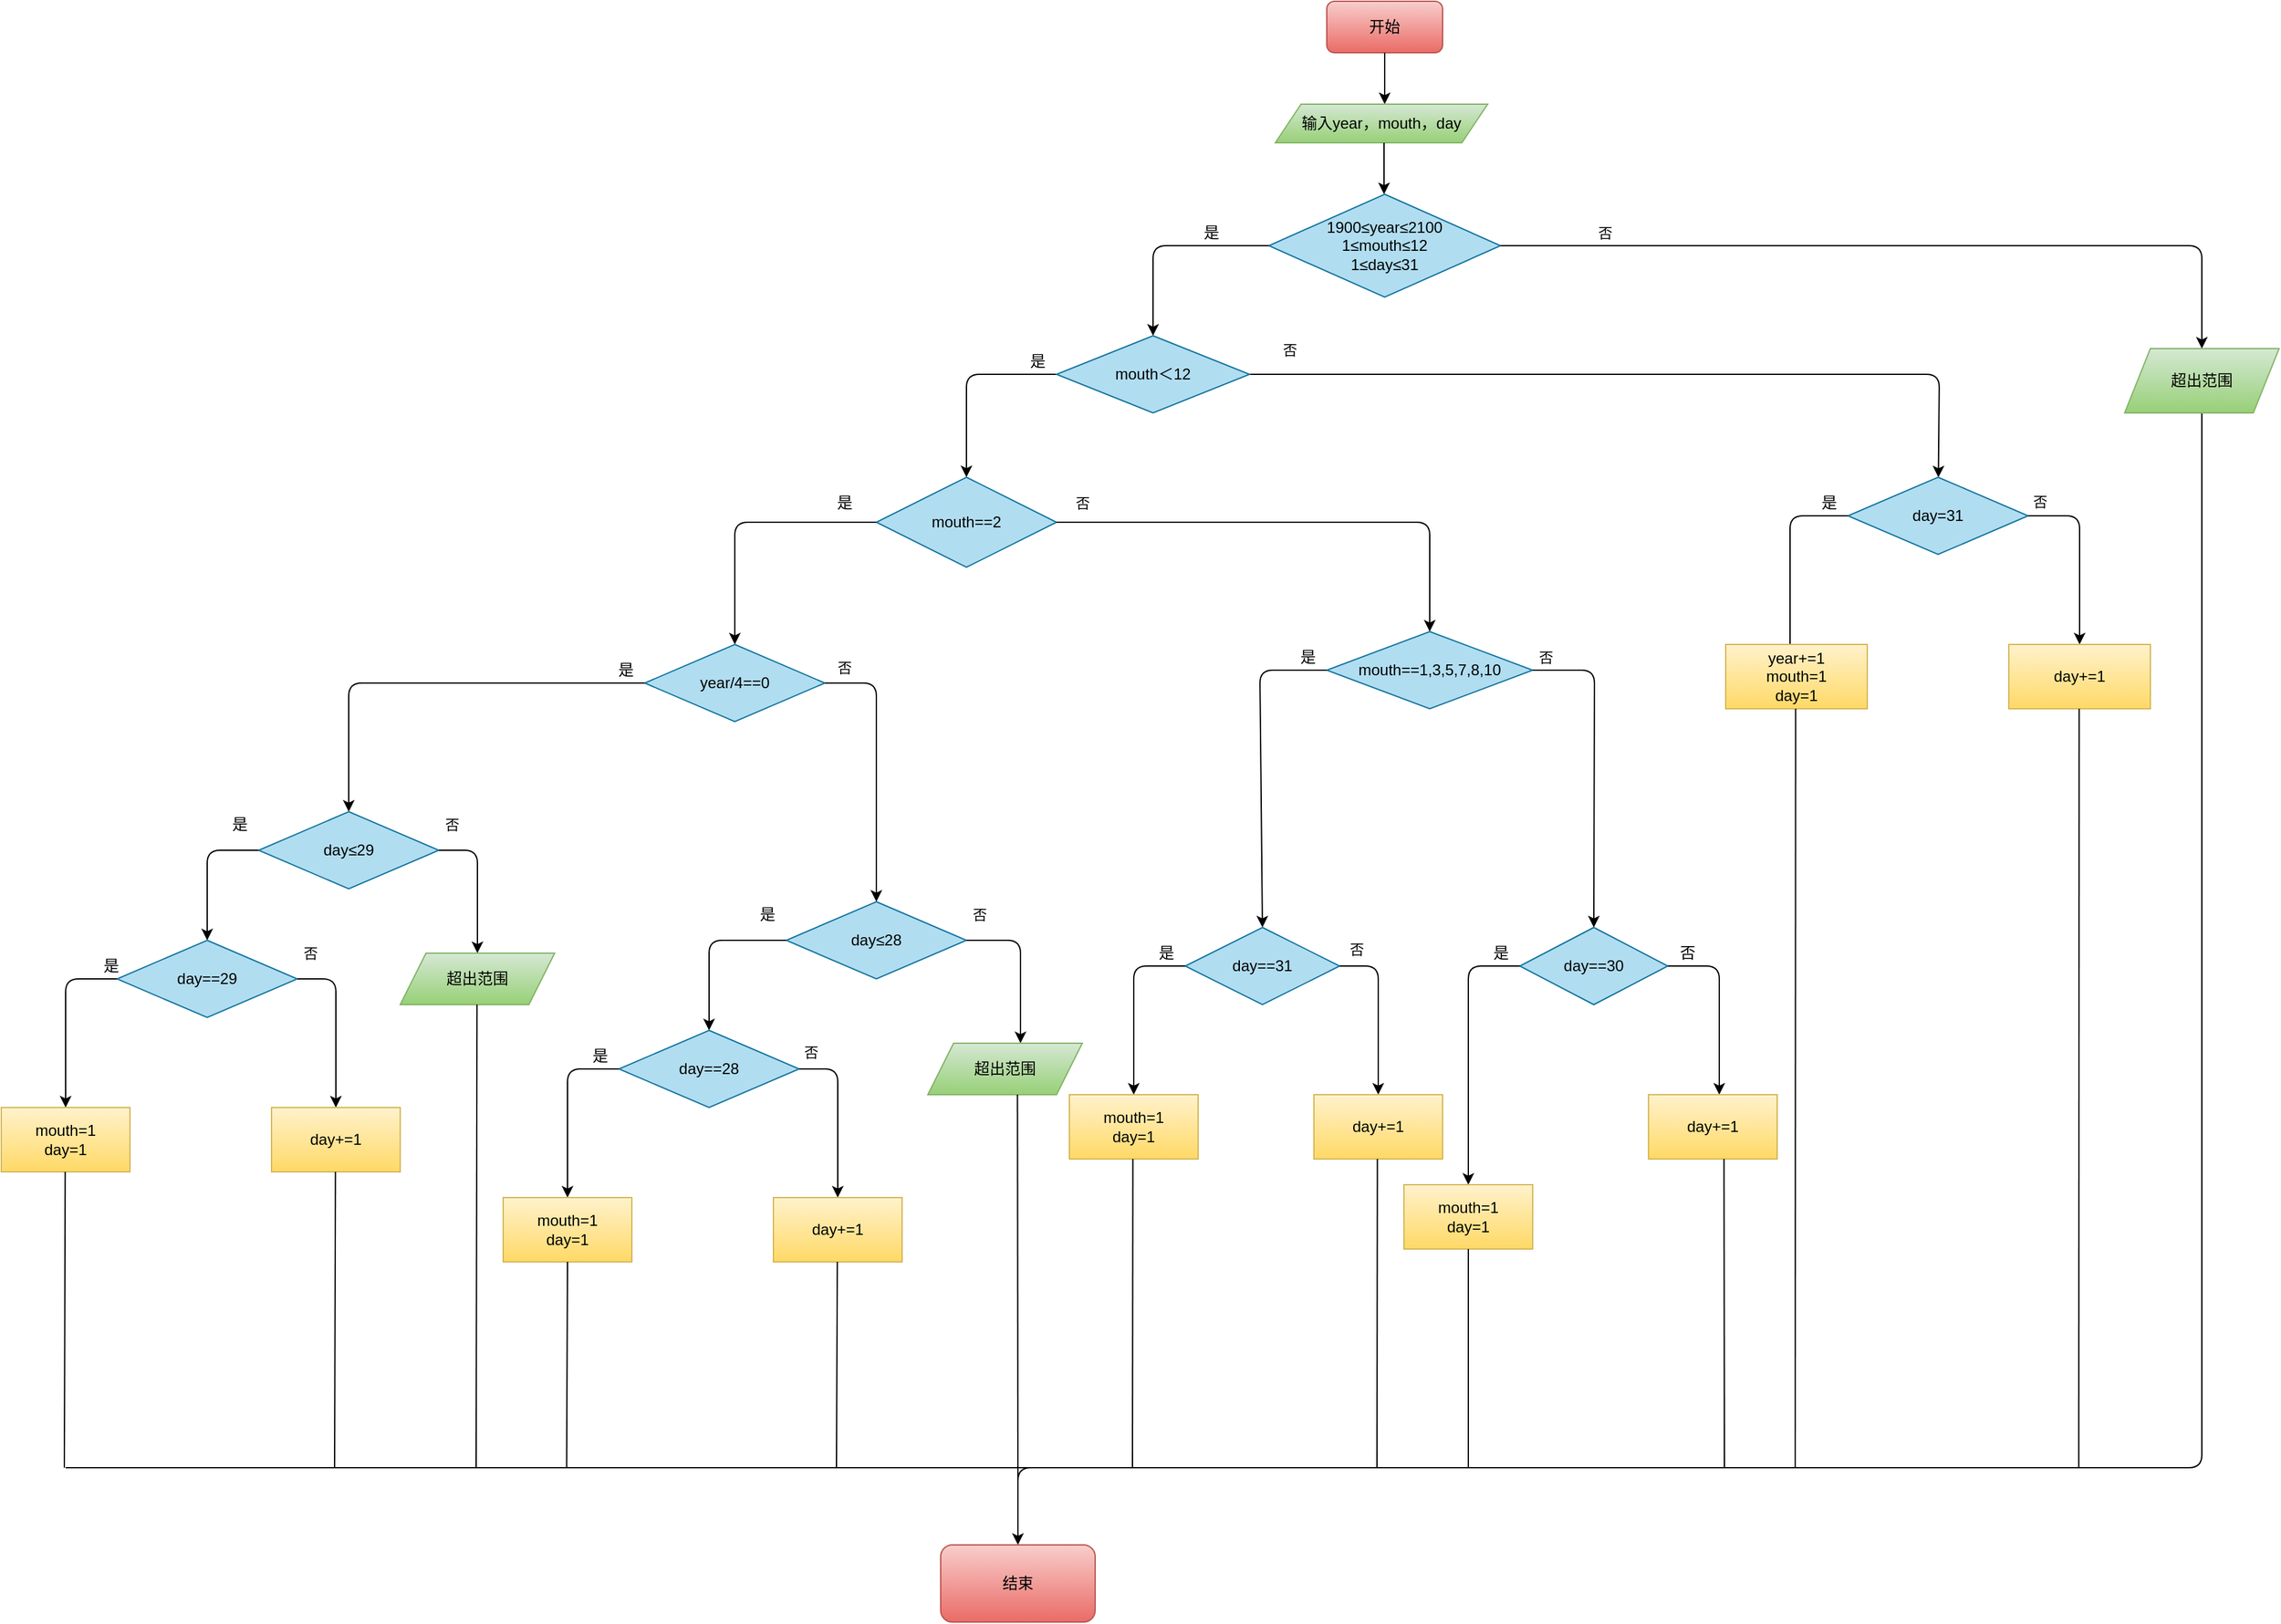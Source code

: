 <mxfile version="14.7.2" type="github">
  <diagram id="T51t9eW_9UwbqFa1eaOi" name="Page-1">
    <mxGraphModel dx="1984" dy="611" grid="1" gridSize="10" guides="1" tooltips="1" connect="1" arrows="1" fold="1" page="1" pageScale="1" pageWidth="827" pageHeight="1169" math="0" shadow="0">
      <root>
        <mxCell id="0" />
        <mxCell id="1" parent="0" />
        <mxCell id="XTLYALUPvkwXILoR0wDb-1" value="开始" style="rounded=1;whiteSpace=wrap;html=1;fillColor=#f8cecc;strokeColor=#b85450;gradientColor=#ea6b66;" parent="1" vertex="1">
          <mxGeometry x="330" y="30" width="90" height="40" as="geometry" />
        </mxCell>
        <mxCell id="XTLYALUPvkwXILoR0wDb-2" value="" style="endArrow=classic;html=1;exitX=0.5;exitY=1;exitDx=0;exitDy=0;" parent="1" source="XTLYALUPvkwXILoR0wDb-1" edge="1">
          <mxGeometry width="50" height="50" relative="1" as="geometry">
            <mxPoint x="360" y="140" as="sourcePoint" />
            <mxPoint x="375" y="110" as="targetPoint" />
          </mxGeometry>
        </mxCell>
        <mxCell id="XTLYALUPvkwXILoR0wDb-3" value="1900≤year≤2100&lt;br&gt;1≤mouth≤12&lt;br&gt;1≤day≤31" style="rhombus;whiteSpace=wrap;html=1;fillColor=#b1ddf0;strokeColor=#10739e;" parent="1" vertex="1">
          <mxGeometry x="285" y="180" width="180" height="80" as="geometry" />
        </mxCell>
        <mxCell id="XTLYALUPvkwXILoR0wDb-5" value="输入year，mouth，day" style="shape=parallelogram;perimeter=parallelogramPerimeter;whiteSpace=wrap;html=1;fixedSize=1;fillColor=#d5e8d4;strokeColor=#82b366;gradientColor=#97d077;" parent="1" vertex="1">
          <mxGeometry x="290" y="110" width="165" height="30" as="geometry" />
        </mxCell>
        <mxCell id="XTLYALUPvkwXILoR0wDb-11" value="" style="endArrow=classic;html=1;exitX=0.5;exitY=1;exitDx=0;exitDy=0;" parent="1" edge="1">
          <mxGeometry width="50" height="50" relative="1" as="geometry">
            <mxPoint x="374.5" y="140" as="sourcePoint" />
            <mxPoint x="374.5" y="180" as="targetPoint" />
          </mxGeometry>
        </mxCell>
        <mxCell id="XTLYALUPvkwXILoR0wDb-12" value="" style="endArrow=classic;html=1;exitX=0;exitY=0.5;exitDx=0;exitDy=0;entryX=0.5;entryY=0;entryDx=0;entryDy=0;" parent="1" source="XTLYALUPvkwXILoR0wDb-19" target="XTLYALUPvkwXILoR0wDb-20" edge="1">
          <mxGeometry width="50" height="50" relative="1" as="geometry">
            <mxPoint x="50" y="360" as="sourcePoint" />
            <mxPoint x="50" y="400" as="targetPoint" />
            <Array as="points">
              <mxPoint x="50" y="320" />
            </Array>
          </mxGeometry>
        </mxCell>
        <mxCell id="XTLYALUPvkwXILoR0wDb-14" value="" style="endArrow=classic;html=1;exitX=0.5;exitY=1;exitDx=0;exitDy=0;entryX=0.5;entryY=0;entryDx=0;entryDy=0;" parent="1" source="XTLYALUPvkwXILoR0wDb-17" edge="1" target="YAsFX3J-B_crxhLqqsgu-51">
          <mxGeometry width="50" height="50" relative="1" as="geometry">
            <mxPoint x="899.5" y="390" as="sourcePoint" />
            <mxPoint x="90" y="1230" as="targetPoint" />
            <Array as="points">
              <mxPoint x="1010" y="1170" />
              <mxPoint x="90" y="1170" />
            </Array>
          </mxGeometry>
        </mxCell>
        <mxCell id="XTLYALUPvkwXILoR0wDb-15" value="" style="endArrow=classic;html=1;exitX=1;exitY=0.5;exitDx=0;exitDy=0;" parent="1" source="XTLYALUPvkwXILoR0wDb-19" target="XTLYALUPvkwXILoR0wDb-29" edge="1">
          <mxGeometry width="50" height="50" relative="1" as="geometry">
            <mxPoint x="320" y="340" as="sourcePoint" />
            <mxPoint x="590" y="440" as="targetPoint" />
            <Array as="points">
              <mxPoint x="806" y="320" />
            </Array>
          </mxGeometry>
        </mxCell>
        <mxCell id="XTLYALUPvkwXILoR0wDb-16" value="" style="endArrow=classic;html=1;exitX=1;exitY=0.5;exitDx=0;exitDy=0;entryX=0.5;entryY=0;entryDx=0;entryDy=0;" parent="1" source="XTLYALUPvkwXILoR0wDb-3" target="XTLYALUPvkwXILoR0wDb-17" edge="1">
          <mxGeometry width="50" height="50" relative="1" as="geometry">
            <mxPoint x="390" y="260" as="sourcePoint" />
            <mxPoint x="610" y="290" as="targetPoint" />
            <Array as="points">
              <mxPoint x="1010" y="220" />
            </Array>
          </mxGeometry>
        </mxCell>
        <mxCell id="XTLYALUPvkwXILoR0wDb-48" value="否" style="edgeLabel;html=1;align=center;verticalAlign=middle;resizable=0;points=[];" parent="XTLYALUPvkwXILoR0wDb-16" vertex="1" connectable="0">
          <mxGeometry x="-0.719" relative="1" as="geometry">
            <mxPoint x="-7" y="-10" as="offset" />
          </mxGeometry>
        </mxCell>
        <mxCell id="XTLYALUPvkwXILoR0wDb-17" value="超出范围" style="shape=parallelogram;perimeter=parallelogramPerimeter;whiteSpace=wrap;html=1;fixedSize=1;gradientColor=#97d077;fillColor=#d5e8d4;strokeColor=#82b366;" parent="1" vertex="1">
          <mxGeometry x="950" y="300" width="120" height="50" as="geometry" />
        </mxCell>
        <mxCell id="XTLYALUPvkwXILoR0wDb-18" value="" style="endArrow=classic;html=1;exitX=0;exitY=0.5;exitDx=0;exitDy=0;" parent="1" source="XTLYALUPvkwXILoR0wDb-3" target="XTLYALUPvkwXILoR0wDb-19" edge="1">
          <mxGeometry width="50" height="50" relative="1" as="geometry">
            <mxPoint x="390" y="260" as="sourcePoint" />
            <mxPoint x="-60" y="340" as="targetPoint" />
            <Array as="points">
              <mxPoint x="195" y="220" />
            </Array>
          </mxGeometry>
        </mxCell>
        <mxCell id="XTLYALUPvkwXILoR0wDb-19" value="mouth＜12" style="rhombus;whiteSpace=wrap;html=1;fillColor=#b1ddf0;strokeColor=#10739e;" parent="1" vertex="1">
          <mxGeometry x="120" y="290" width="150" height="60" as="geometry" />
        </mxCell>
        <mxCell id="XTLYALUPvkwXILoR0wDb-20" value="mouth==2" style="rhombus;whiteSpace=wrap;html=1;fillColor=#b1ddf0;strokeColor=#10739e;" parent="1" vertex="1">
          <mxGeometry x="-20" y="400" width="140" height="70" as="geometry" />
        </mxCell>
        <mxCell id="XTLYALUPvkwXILoR0wDb-21" value="" style="endArrow=classic;html=1;exitX=0;exitY=0.5;exitDx=0;exitDy=0;" parent="1" source="XTLYALUPvkwXILoR0wDb-20" edge="1">
          <mxGeometry width="50" height="50" relative="1" as="geometry">
            <mxPoint x="-10" y="440" as="sourcePoint" />
            <mxPoint x="-130" y="530" as="targetPoint" />
            <Array as="points">
              <mxPoint x="-130" y="435" />
            </Array>
          </mxGeometry>
        </mxCell>
        <mxCell id="XTLYALUPvkwXILoR0wDb-22" value="year/4==0" style="rhombus;whiteSpace=wrap;html=1;fillColor=#b1ddf0;strokeColor=#10739e;" parent="1" vertex="1">
          <mxGeometry x="-200" y="530" width="140" height="60" as="geometry" />
        </mxCell>
        <mxCell id="XTLYALUPvkwXILoR0wDb-23" value="" style="endArrow=classic;html=1;" parent="1" edge="1" target="YAsFX3J-B_crxhLqqsgu-10">
          <mxGeometry width="50" height="50" relative="1" as="geometry">
            <mxPoint x="-200" y="560" as="sourcePoint" />
            <mxPoint x="-370" y="640" as="targetPoint" />
            <Array as="points">
              <mxPoint x="-430" y="560" />
            </Array>
          </mxGeometry>
        </mxCell>
        <mxCell id="XTLYALUPvkwXILoR0wDb-26" value="mouth==1,3,5,7,8,10" style="rhombus;whiteSpace=wrap;html=1;fillColor=#b1ddf0;strokeColor=#10739e;" parent="1" vertex="1">
          <mxGeometry x="330" y="520" width="160" height="60" as="geometry" />
        </mxCell>
        <mxCell id="XTLYALUPvkwXILoR0wDb-28" value="" style="endArrow=classic;html=1;exitX=1;exitY=0.5;exitDx=0;exitDy=0;entryX=0.5;entryY=0;entryDx=0;entryDy=0;" parent="1" source="XTLYALUPvkwXILoR0wDb-20" target="XTLYALUPvkwXILoR0wDb-26" edge="1">
          <mxGeometry width="50" height="50" relative="1" as="geometry">
            <mxPoint x="120" y="430" as="sourcePoint" />
            <mxPoint x="280" y="510" as="targetPoint" />
            <Array as="points">
              <mxPoint x="410" y="435" />
            </Array>
          </mxGeometry>
        </mxCell>
        <mxCell id="XTLYALUPvkwXILoR0wDb-29" value="day=31" style="rhombus;whiteSpace=wrap;html=1;fillColor=#b1ddf0;strokeColor=#10739e;" parent="1" vertex="1">
          <mxGeometry x="735" y="400" width="140" height="60" as="geometry" />
        </mxCell>
        <mxCell id="XTLYALUPvkwXILoR0wDb-30" value="" style="endArrow=classic;html=1;exitX=0;exitY=0.5;exitDx=0;exitDy=0;entryX=0.5;entryY=0;entryDx=0;entryDy=0;" parent="1" edge="1" target="YAsFX3J-B_crxhLqqsgu-12">
          <mxGeometry width="50" height="50" relative="1" as="geometry">
            <mxPoint x="330" y="550" as="sourcePoint" />
            <mxPoint x="270" y="640" as="targetPoint" />
            <Array as="points">
              <mxPoint x="278" y="550" />
            </Array>
          </mxGeometry>
        </mxCell>
        <mxCell id="XTLYALUPvkwXILoR0wDb-31" value="" style="endArrow=classic;html=1;exitX=1;exitY=0.5;exitDx=0;exitDy=0;entryX=0.5;entryY=0;entryDx=0;entryDy=0;" parent="1" edge="1" target="YAsFX3J-B_crxhLqqsgu-13" source="XTLYALUPvkwXILoR0wDb-26">
          <mxGeometry width="50" height="50" relative="1" as="geometry">
            <mxPoint x="414" y="550" as="sourcePoint" />
            <mxPoint x="454" y="720" as="targetPoint" />
            <Array as="points">
              <mxPoint x="538" y="550" />
            </Array>
          </mxGeometry>
        </mxCell>
        <mxCell id="XTLYALUPvkwXILoR0wDb-32" value="day≤28" style="rhombus;whiteSpace=wrap;html=1;fillColor=#b1ddf0;strokeColor=#10739e;" parent="1" vertex="1">
          <mxGeometry x="-90" y="730" width="140" height="60" as="geometry" />
        </mxCell>
        <mxCell id="XTLYALUPvkwXILoR0wDb-33" value="" style="endArrow=classic;html=1;exitX=0;exitY=0.5;exitDx=0;exitDy=0;entryX=0.5;entryY=0;entryDx=0;entryDy=0;" parent="1" edge="1" target="YAsFX3J-B_crxhLqqsgu-30">
          <mxGeometry width="50" height="50" relative="1" as="geometry">
            <mxPoint x="-90" y="760" as="sourcePoint" />
            <mxPoint x="-150" y="835" as="targetPoint" />
            <Array as="points">
              <mxPoint x="-150" y="760" />
            </Array>
          </mxGeometry>
        </mxCell>
        <mxCell id="XTLYALUPvkwXILoR0wDb-34" value="" style="endArrow=classic;html=1;exitX=1;exitY=0.5;exitDx=0;exitDy=0;" parent="1" edge="1">
          <mxGeometry width="50" height="50" relative="1" as="geometry">
            <mxPoint x="50" y="760" as="sourcePoint" />
            <mxPoint x="92" y="840" as="targetPoint" />
            <Array as="points">
              <mxPoint x="92" y="760" />
            </Array>
          </mxGeometry>
        </mxCell>
        <mxCell id="XTLYALUPvkwXILoR0wDb-35" value="" style="endArrow=classic;html=1;exitX=1;exitY=0.5;exitDx=0;exitDy=0;" parent="1" edge="1">
          <mxGeometry width="50" height="50" relative="1" as="geometry">
            <mxPoint x="-60" y="560" as="sourcePoint" />
            <mxPoint x="-20" y="730" as="targetPoint" />
            <Array as="points">
              <mxPoint x="-20" y="560" />
            </Array>
          </mxGeometry>
        </mxCell>
        <mxCell id="XTLYALUPvkwXILoR0wDb-36" value="" style="endArrow=classic;html=1;exitX=0;exitY=0.5;exitDx=0;exitDy=0;" parent="1" edge="1">
          <mxGeometry width="50" height="50" relative="1" as="geometry">
            <mxPoint x="735" y="430" as="sourcePoint" />
            <mxPoint x="690" y="540" as="targetPoint" />
            <Array as="points">
              <mxPoint x="690" y="430" />
            </Array>
          </mxGeometry>
        </mxCell>
        <mxCell id="XTLYALUPvkwXILoR0wDb-37" value="" style="endArrow=classic;html=1;exitX=1;exitY=0.5;exitDx=0;exitDy=0;entryX=0.5;entryY=0;entryDx=0;entryDy=0;" parent="1" edge="1" target="XTLYALUPvkwXILoR0wDb-39">
          <mxGeometry width="50" height="50" relative="1" as="geometry">
            <mxPoint x="875" y="430" as="sourcePoint" />
            <mxPoint x="915" y="520" as="targetPoint" />
            <Array as="points">
              <mxPoint x="915" y="430" />
            </Array>
          </mxGeometry>
        </mxCell>
        <mxCell id="XTLYALUPvkwXILoR0wDb-39" value="day+=1" style="rounded=0;whiteSpace=wrap;html=1;gradientColor=#ffd966;fillColor=#fff2cc;strokeColor=#d6b656;" parent="1" vertex="1">
          <mxGeometry x="860" y="530" width="110" height="50" as="geometry" />
        </mxCell>
        <mxCell id="XTLYALUPvkwXILoR0wDb-43" value="year+=1&lt;br&gt;mouth=1&lt;br&gt;day=1" style="rounded=0;whiteSpace=wrap;html=1;gradientColor=#ffd966;fillColor=#fff2cc;strokeColor=#d6b656;" parent="1" vertex="1">
          <mxGeometry x="640" y="530" width="110" height="50" as="geometry" />
        </mxCell>
        <mxCell id="XTLYALUPvkwXILoR0wDb-47" value="是" style="text;html=1;align=center;verticalAlign=middle;resizable=0;points=[];autosize=1;strokeColor=none;" parent="1" vertex="1">
          <mxGeometry x="225" y="200" width="30" height="20" as="geometry" />
        </mxCell>
        <mxCell id="XTLYALUPvkwXILoR0wDb-49" value="是" style="text;html=1;align=center;verticalAlign=middle;resizable=0;points=[];autosize=1;strokeColor=none;" parent="1" vertex="1">
          <mxGeometry x="705" y="410" width="30" height="20" as="geometry" />
        </mxCell>
        <mxCell id="XTLYALUPvkwXILoR0wDb-50" value="是" style="text;html=1;align=center;verticalAlign=middle;resizable=0;points=[];autosize=1;strokeColor=none;" parent="1" vertex="1">
          <mxGeometry x="90" y="300" width="30" height="20" as="geometry" />
        </mxCell>
        <mxCell id="XTLYALUPvkwXILoR0wDb-51" value="否" style="edgeLabel;html=1;align=center;verticalAlign=middle;resizable=0;points=[];" parent="1" vertex="1" connectable="0">
          <mxGeometry x="290" y="250" as="geometry">
            <mxPoint x="11" y="51" as="offset" />
          </mxGeometry>
        </mxCell>
        <mxCell id="XTLYALUPvkwXILoR0wDb-52" value="否" style="edgeLabel;html=1;align=center;verticalAlign=middle;resizable=0;points=[];" parent="1" vertex="1" connectable="0">
          <mxGeometry x="140" y="420" as="geometry" />
        </mxCell>
        <mxCell id="XTLYALUPvkwXILoR0wDb-53" value="是" style="text;html=1;align=center;verticalAlign=middle;resizable=0;points=[];autosize=1;strokeColor=none;" parent="1" vertex="1">
          <mxGeometry x="-60" y="410" width="30" height="20" as="geometry" />
        </mxCell>
        <mxCell id="YAsFX3J-B_crxhLqqsgu-1" value="是" style="text;html=1;align=center;verticalAlign=middle;resizable=0;points=[];autosize=1;strokeColor=none;" vertex="1" parent="1">
          <mxGeometry x="300" y="530" width="30" height="20" as="geometry" />
        </mxCell>
        <mxCell id="YAsFX3J-B_crxhLqqsgu-2" value="否" style="edgeLabel;html=1;align=center;verticalAlign=middle;resizable=0;points=[];" vertex="1" connectable="0" parent="1">
          <mxGeometry x="240" y="440" as="geometry">
            <mxPoint x="260" y="100" as="offset" />
          </mxGeometry>
        </mxCell>
        <mxCell id="YAsFX3J-B_crxhLqqsgu-3" value="是" style="text;html=1;align=center;verticalAlign=middle;resizable=0;points=[];autosize=1;strokeColor=none;" vertex="1" parent="1">
          <mxGeometry x="-230" y="540" width="30" height="20" as="geometry" />
        </mxCell>
        <mxCell id="YAsFX3J-B_crxhLqqsgu-4" value="否" style="edgeLabel;html=1;align=center;verticalAlign=middle;resizable=0;points=[];" vertex="1" connectable="0" parent="1">
          <mxGeometry x="100" y="460" as="geometry">
            <mxPoint x="-145" y="88" as="offset" />
          </mxGeometry>
        </mxCell>
        <mxCell id="YAsFX3J-B_crxhLqqsgu-5" value="否" style="edgeLabel;html=1;align=center;verticalAlign=middle;resizable=0;points=[];" vertex="1" connectable="0" parent="1">
          <mxGeometry x="400" y="480" as="geometry">
            <mxPoint x="-47" y="287" as="offset" />
          </mxGeometry>
        </mxCell>
        <mxCell id="YAsFX3J-B_crxhLqqsgu-6" value="是" style="text;html=1;align=center;verticalAlign=middle;resizable=0;points=[];autosize=1;strokeColor=none;" vertex="1" parent="1">
          <mxGeometry x="190" y="760" width="30" height="20" as="geometry" />
        </mxCell>
        <mxCell id="YAsFX3J-B_crxhLqqsgu-7" value="否" style="edgeLabel;html=1;align=center;verticalAlign=middle;resizable=0;points=[];" vertex="1" connectable="0" parent="1">
          <mxGeometry x="262.5" y="430" as="geometry">
            <mxPoint x="621" y="-11" as="offset" />
          </mxGeometry>
        </mxCell>
        <mxCell id="YAsFX3J-B_crxhLqqsgu-8" value="超出范围" style="shape=parallelogram;perimeter=parallelogramPerimeter;whiteSpace=wrap;html=1;fixedSize=1;gradientColor=#97d077;fillColor=#d5e8d4;strokeColor=#82b366;" vertex="1" parent="1">
          <mxGeometry x="20" y="840" width="120" height="40" as="geometry" />
        </mxCell>
        <mxCell id="YAsFX3J-B_crxhLqqsgu-10" value="day≤29" style="rhombus;whiteSpace=wrap;html=1;fillColor=#b1ddf0;strokeColor=#10739e;" vertex="1" parent="1">
          <mxGeometry x="-500" y="660" width="140" height="60" as="geometry" />
        </mxCell>
        <mxCell id="YAsFX3J-B_crxhLqqsgu-11" value="" style="endArrow=classic;html=1;exitX=0;exitY=0.5;exitDx=0;exitDy=0;entryX=0.5;entryY=0;entryDx=0;entryDy=0;" edge="1" parent="1" source="YAsFX3J-B_crxhLqqsgu-10" target="YAsFX3J-B_crxhLqqsgu-37">
          <mxGeometry width="50" height="50" relative="1" as="geometry">
            <mxPoint x="-550" y="685" as="sourcePoint" />
            <mxPoint x="-610" y="770" as="targetPoint" />
            <Array as="points">
              <mxPoint x="-540" y="690" />
            </Array>
          </mxGeometry>
        </mxCell>
        <mxCell id="YAsFX3J-B_crxhLqqsgu-12" value="day==31" style="rhombus;whiteSpace=wrap;html=1;fillColor=#b1ddf0;strokeColor=#10739e;" vertex="1" parent="1">
          <mxGeometry x="220" y="750" width="120" height="60" as="geometry" />
        </mxCell>
        <mxCell id="YAsFX3J-B_crxhLqqsgu-13" value="day==30" style="rhombus;whiteSpace=wrap;html=1;fillColor=#b1ddf0;strokeColor=#10739e;" vertex="1" parent="1">
          <mxGeometry x="480" y="750" width="115" height="60" as="geometry" />
        </mxCell>
        <mxCell id="YAsFX3J-B_crxhLqqsgu-14" value="" style="endArrow=classic;html=1;exitX=0;exitY=0.5;exitDx=0;exitDy=0;" edge="1" parent="1">
          <mxGeometry width="50" height="50" relative="1" as="geometry">
            <mxPoint x="220" y="780" as="sourcePoint" />
            <mxPoint x="180" y="880" as="targetPoint" />
            <Array as="points">
              <mxPoint x="180" y="780" />
            </Array>
          </mxGeometry>
        </mxCell>
        <mxCell id="YAsFX3J-B_crxhLqqsgu-15" value="" style="endArrow=classic;html=1;exitX=0;exitY=0.5;exitDx=0;exitDy=0;entryX=0.5;entryY=0;entryDx=0;entryDy=0;" edge="1" parent="1" target="YAsFX3J-B_crxhLqqsgu-22">
          <mxGeometry width="50" height="50" relative="1" as="geometry">
            <mxPoint x="480" y="780" as="sourcePoint" />
            <mxPoint x="430" y="950" as="targetPoint" />
            <Array as="points">
              <mxPoint x="440" y="780" />
            </Array>
          </mxGeometry>
        </mxCell>
        <mxCell id="YAsFX3J-B_crxhLqqsgu-16" value="" style="endArrow=classic;html=1;exitX=1;exitY=0.5;exitDx=0;exitDy=0;entryX=0.5;entryY=0;entryDx=0;entryDy=0;" edge="1" parent="1">
          <mxGeometry width="50" height="50" relative="1" as="geometry">
            <mxPoint x="595" y="780" as="sourcePoint" />
            <mxPoint x="635" y="880" as="targetPoint" />
            <Array as="points">
              <mxPoint x="635" y="780" />
            </Array>
          </mxGeometry>
        </mxCell>
        <mxCell id="YAsFX3J-B_crxhLqqsgu-17" value="" style="endArrow=classic;html=1;exitX=1;exitY=0.5;exitDx=0;exitDy=0;entryX=0.5;entryY=0;entryDx=0;entryDy=0;" edge="1" parent="1" target="YAsFX3J-B_crxhLqqsgu-21">
          <mxGeometry width="50" height="50" relative="1" as="geometry">
            <mxPoint x="340" y="780" as="sourcePoint" />
            <mxPoint x="380" y="880" as="targetPoint" />
            <Array as="points">
              <mxPoint x="370" y="780" />
            </Array>
          </mxGeometry>
        </mxCell>
        <mxCell id="YAsFX3J-B_crxhLqqsgu-18" value="是" style="text;html=1;align=center;verticalAlign=middle;resizable=0;points=[];autosize=1;strokeColor=none;" vertex="1" parent="1">
          <mxGeometry x="450" y="760" width="30" height="20" as="geometry" />
        </mxCell>
        <mxCell id="YAsFX3J-B_crxhLqqsgu-19" value="否" style="text;html=1;align=center;verticalAlign=middle;resizable=0;points=[];autosize=1;strokeColor=none;" vertex="1" parent="1">
          <mxGeometry x="595" y="760" width="30" height="20" as="geometry" />
        </mxCell>
        <mxCell id="YAsFX3J-B_crxhLqqsgu-20" value="mouth=1&lt;br&gt;day=1" style="rounded=0;whiteSpace=wrap;html=1;gradientColor=#ffd966;fillColor=#fff2cc;strokeColor=#d6b656;" vertex="1" parent="1">
          <mxGeometry x="130" y="880" width="100" height="50" as="geometry" />
        </mxCell>
        <mxCell id="YAsFX3J-B_crxhLqqsgu-21" value="day+=1" style="rounded=0;whiteSpace=wrap;html=1;gradientColor=#ffd966;fillColor=#fff2cc;strokeColor=#d6b656;" vertex="1" parent="1">
          <mxGeometry x="320" y="880" width="100" height="50" as="geometry" />
        </mxCell>
        <mxCell id="YAsFX3J-B_crxhLqqsgu-22" value="mouth=1&lt;br&gt;day=1" style="rounded=0;whiteSpace=wrap;html=1;gradientColor=#ffd966;fillColor=#fff2cc;strokeColor=#d6b656;" vertex="1" parent="1">
          <mxGeometry x="390" y="950" width="100" height="50" as="geometry" />
        </mxCell>
        <mxCell id="YAsFX3J-B_crxhLqqsgu-23" value="day+=1" style="rounded=0;whiteSpace=wrap;html=1;gradientColor=#ffd966;fillColor=#fff2cc;strokeColor=#d6b656;" vertex="1" parent="1">
          <mxGeometry x="580" y="880" width="100" height="50" as="geometry" />
        </mxCell>
        <mxCell id="YAsFX3J-B_crxhLqqsgu-30" value="day==28" style="rhombus;whiteSpace=wrap;html=1;fillColor=#b1ddf0;strokeColor=#10739e;" vertex="1" parent="1">
          <mxGeometry x="-220" y="830" width="140" height="60" as="geometry" />
        </mxCell>
        <mxCell id="YAsFX3J-B_crxhLqqsgu-31" value="" style="endArrow=classic;html=1;exitX=0;exitY=0.5;exitDx=0;exitDy=0;" edge="1" parent="1">
          <mxGeometry width="50" height="50" relative="1" as="geometry">
            <mxPoint x="-220" y="860" as="sourcePoint" />
            <mxPoint x="-260" y="960" as="targetPoint" />
            <Array as="points">
              <mxPoint x="-260" y="860" />
            </Array>
          </mxGeometry>
        </mxCell>
        <mxCell id="YAsFX3J-B_crxhLqqsgu-32" value="" style="endArrow=classic;html=1;exitX=1;exitY=0.5;exitDx=0;exitDy=0;entryX=0.5;entryY=0;entryDx=0;entryDy=0;" edge="1" parent="1">
          <mxGeometry width="50" height="50" relative="1" as="geometry">
            <mxPoint x="-80" y="860" as="sourcePoint" />
            <mxPoint x="-50" y="960" as="targetPoint" />
            <Array as="points">
              <mxPoint x="-50" y="860" />
            </Array>
          </mxGeometry>
        </mxCell>
        <mxCell id="YAsFX3J-B_crxhLqqsgu-33" value="mouth=1&lt;br&gt;day=1" style="rounded=0;whiteSpace=wrap;html=1;gradientColor=#ffd966;fillColor=#fff2cc;strokeColor=#d6b656;" vertex="1" parent="1">
          <mxGeometry x="-310" y="960" width="100" height="50" as="geometry" />
        </mxCell>
        <mxCell id="YAsFX3J-B_crxhLqqsgu-34" value="day+=1" style="rounded=0;whiteSpace=wrap;html=1;gradientColor=#ffd966;fillColor=#fff2cc;strokeColor=#d6b656;" vertex="1" parent="1">
          <mxGeometry x="-100" y="960" width="100" height="50" as="geometry" />
        </mxCell>
        <mxCell id="YAsFX3J-B_crxhLqqsgu-37" value="day==29" style="rhombus;whiteSpace=wrap;html=1;fillColor=#b1ddf0;strokeColor=#10739e;" vertex="1" parent="1">
          <mxGeometry x="-610" y="760" width="140" height="60" as="geometry" />
        </mxCell>
        <mxCell id="YAsFX3J-B_crxhLqqsgu-38" value="" style="endArrow=classic;html=1;exitX=1;exitY=0.5;exitDx=0;exitDy=0;" edge="1" parent="1">
          <mxGeometry width="50" height="50" relative="1" as="geometry">
            <mxPoint x="-360" y="690" as="sourcePoint" />
            <mxPoint x="-330" y="770" as="targetPoint" />
            <Array as="points">
              <mxPoint x="-330" y="690" />
            </Array>
          </mxGeometry>
        </mxCell>
        <mxCell id="YAsFX3J-B_crxhLqqsgu-39" value="超出范围" style="shape=parallelogram;perimeter=parallelogramPerimeter;whiteSpace=wrap;html=1;fixedSize=1;gradientColor=#97d077;fillColor=#d5e8d4;strokeColor=#82b366;" vertex="1" parent="1">
          <mxGeometry x="-390" y="770" width="120" height="40" as="geometry" />
        </mxCell>
        <mxCell id="YAsFX3J-B_crxhLqqsgu-40" value="" style="endArrow=classic;html=1;exitX=0;exitY=0.5;exitDx=0;exitDy=0;" edge="1" parent="1">
          <mxGeometry width="50" height="50" relative="1" as="geometry">
            <mxPoint x="-610" y="790" as="sourcePoint" />
            <mxPoint x="-650" y="890" as="targetPoint" />
            <Array as="points">
              <mxPoint x="-650" y="790" />
            </Array>
          </mxGeometry>
        </mxCell>
        <mxCell id="YAsFX3J-B_crxhLqqsgu-41" value="" style="endArrow=classic;html=1;exitX=1;exitY=0.5;exitDx=0;exitDy=0;entryX=0.5;entryY=0;entryDx=0;entryDy=0;" edge="1" parent="1">
          <mxGeometry width="50" height="50" relative="1" as="geometry">
            <mxPoint x="-470" y="790" as="sourcePoint" />
            <mxPoint x="-440" y="890" as="targetPoint" />
            <Array as="points">
              <mxPoint x="-440" y="790" />
            </Array>
          </mxGeometry>
        </mxCell>
        <mxCell id="YAsFX3J-B_crxhLqqsgu-42" value="mouth=1&lt;br&gt;day=1" style="rounded=0;whiteSpace=wrap;html=1;gradientColor=#ffd966;fillColor=#fff2cc;strokeColor=#d6b656;" vertex="1" parent="1">
          <mxGeometry x="-700" y="890" width="100" height="50" as="geometry" />
        </mxCell>
        <mxCell id="YAsFX3J-B_crxhLqqsgu-43" value="day+=1" style="rounded=0;whiteSpace=wrap;html=1;gradientColor=#ffd966;fillColor=#fff2cc;strokeColor=#d6b656;" vertex="1" parent="1">
          <mxGeometry x="-490" y="890" width="100" height="50" as="geometry" />
        </mxCell>
        <mxCell id="YAsFX3J-B_crxhLqqsgu-51" value="结束" style="rounded=1;whiteSpace=wrap;html=1;fillColor=#f8cecc;strokeColor=#b85450;gradientColor=#ea6b66;" vertex="1" parent="1">
          <mxGeometry x="30" y="1230" width="120" height="60" as="geometry" />
        </mxCell>
        <mxCell id="YAsFX3J-B_crxhLqqsgu-53" value="" style="endArrow=none;html=1;exitX=0.5;exitY=1;exitDx=0;exitDy=0;" edge="1" parent="1" source="YAsFX3J-B_crxhLqqsgu-22">
          <mxGeometry width="50" height="50" relative="1" as="geometry">
            <mxPoint x="-20" y="1040" as="sourcePoint" />
            <mxPoint x="440" y="1170" as="targetPoint" />
          </mxGeometry>
        </mxCell>
        <mxCell id="YAsFX3J-B_crxhLqqsgu-55" value="" style="endArrow=none;html=1;exitX=0.5;exitY=1;exitDx=0;exitDy=0;" edge="1" parent="1">
          <mxGeometry width="50" height="50" relative="1" as="geometry">
            <mxPoint x="638.67" y="930" as="sourcePoint" />
            <mxPoint x="639" y="1170" as="targetPoint" />
          </mxGeometry>
        </mxCell>
        <mxCell id="YAsFX3J-B_crxhLqqsgu-56" value="" style="endArrow=none;html=1;exitX=0.5;exitY=1;exitDx=0;exitDy=0;" edge="1" parent="1">
          <mxGeometry width="50" height="50" relative="1" as="geometry">
            <mxPoint x="694.33" y="580" as="sourcePoint" />
            <mxPoint x="694" y="1170" as="targetPoint" />
          </mxGeometry>
        </mxCell>
        <mxCell id="YAsFX3J-B_crxhLqqsgu-57" value="" style="endArrow=none;html=1;exitX=0.5;exitY=1;exitDx=0;exitDy=0;" edge="1" parent="1">
          <mxGeometry width="50" height="50" relative="1" as="geometry">
            <mxPoint x="369.33" y="930" as="sourcePoint" />
            <mxPoint x="369" y="1170" as="targetPoint" />
          </mxGeometry>
        </mxCell>
        <mxCell id="YAsFX3J-B_crxhLqqsgu-58" value="" style="endArrow=none;html=1;exitX=0.5;exitY=1;exitDx=0;exitDy=0;" edge="1" parent="1">
          <mxGeometry width="50" height="50" relative="1" as="geometry">
            <mxPoint x="179.33" y="930" as="sourcePoint" />
            <mxPoint x="179" y="1170" as="targetPoint" />
          </mxGeometry>
        </mxCell>
        <mxCell id="YAsFX3J-B_crxhLqqsgu-59" value="" style="endArrow=none;html=1;exitX=0.5;exitY=1;exitDx=0;exitDy=0;" edge="1" parent="1">
          <mxGeometry width="50" height="50" relative="1" as="geometry">
            <mxPoint x="89.66" y="880" as="sourcePoint" />
            <mxPoint x="90" y="1180" as="targetPoint" />
          </mxGeometry>
        </mxCell>
        <mxCell id="YAsFX3J-B_crxhLqqsgu-60" value="" style="endArrow=none;html=1;exitX=0.5;exitY=1;exitDx=0;exitDy=0;" edge="1" parent="1">
          <mxGeometry width="50" height="50" relative="1" as="geometry">
            <mxPoint x="-650.34" y="940" as="sourcePoint" />
            <mxPoint x="-651" y="1170" as="targetPoint" />
          </mxGeometry>
        </mxCell>
        <mxCell id="YAsFX3J-B_crxhLqqsgu-61" value="" style="endArrow=none;html=1;exitX=0.5;exitY=1;exitDx=0;exitDy=0;" edge="1" parent="1">
          <mxGeometry width="50" height="50" relative="1" as="geometry">
            <mxPoint x="-440.34" y="940" as="sourcePoint" />
            <mxPoint x="-441" y="1170" as="targetPoint" />
          </mxGeometry>
        </mxCell>
        <mxCell id="YAsFX3J-B_crxhLqqsgu-62" value="" style="endArrow=none;html=1;" edge="1" parent="1">
          <mxGeometry width="50" height="50" relative="1" as="geometry">
            <mxPoint x="90" y="1170" as="sourcePoint" />
            <mxPoint x="-650" y="1170" as="targetPoint" />
          </mxGeometry>
        </mxCell>
        <mxCell id="YAsFX3J-B_crxhLqqsgu-63" value="" style="endArrow=none;html=1;" edge="1" parent="1">
          <mxGeometry width="50" height="50" relative="1" as="geometry">
            <mxPoint x="-220" y="1170" as="sourcePoint" />
            <mxPoint x="220" y="1170" as="targetPoint" />
          </mxGeometry>
        </mxCell>
        <mxCell id="YAsFX3J-B_crxhLqqsgu-64" value="" style="endArrow=none;html=1;exitX=0.5;exitY=1;exitDx=0;exitDy=0;" edge="1" parent="1">
          <mxGeometry width="50" height="50" relative="1" as="geometry">
            <mxPoint x="-50.34" y="1010" as="sourcePoint" />
            <mxPoint x="-51" y="1170" as="targetPoint" />
          </mxGeometry>
        </mxCell>
        <mxCell id="YAsFX3J-B_crxhLqqsgu-65" value="" style="endArrow=none;html=1;exitX=0.5;exitY=1;exitDx=0;exitDy=0;" edge="1" parent="1">
          <mxGeometry width="50" height="50" relative="1" as="geometry">
            <mxPoint x="-260.01" y="1010" as="sourcePoint" />
            <mxPoint x="-260.67" y="1170" as="targetPoint" />
          </mxGeometry>
        </mxCell>
        <mxCell id="YAsFX3J-B_crxhLqqsgu-66" value="" style="endArrow=none;html=1;exitX=0.5;exitY=1;exitDx=0;exitDy=0;" edge="1" parent="1">
          <mxGeometry width="50" height="50" relative="1" as="geometry">
            <mxPoint x="-330.34" y="810" as="sourcePoint" />
            <mxPoint x="-331" y="1170" as="targetPoint" />
          </mxGeometry>
        </mxCell>
        <mxCell id="YAsFX3J-B_crxhLqqsgu-67" value="是" style="text;html=1;align=center;verticalAlign=middle;resizable=0;points=[];autosize=1;strokeColor=none;" vertex="1" parent="1">
          <mxGeometry x="-120" y="730" width="30" height="20" as="geometry" />
        </mxCell>
        <mxCell id="YAsFX3J-B_crxhLqqsgu-68" value="是" style="text;html=1;align=center;verticalAlign=middle;resizable=0;points=[];autosize=1;strokeColor=none;" vertex="1" parent="1">
          <mxGeometry x="-630" y="770" width="30" height="20" as="geometry" />
        </mxCell>
        <mxCell id="YAsFX3J-B_crxhLqqsgu-69" value="是" style="text;html=1;align=center;verticalAlign=middle;resizable=0;points=[];autosize=1;strokeColor=none;" vertex="1" parent="1">
          <mxGeometry x="-530" y="660" width="30" height="20" as="geometry" />
        </mxCell>
        <mxCell id="YAsFX3J-B_crxhLqqsgu-71" value="否" style="edgeLabel;html=1;align=center;verticalAlign=middle;resizable=0;points=[];" vertex="1" connectable="0" parent="1">
          <mxGeometry x="-350" y="670" as="geometry" />
        </mxCell>
        <mxCell id="YAsFX3J-B_crxhLqqsgu-72" value="否" style="edgeLabel;html=1;align=center;verticalAlign=middle;resizable=0;points=[];" vertex="1" connectable="0" parent="1">
          <mxGeometry x="-460" y="770" as="geometry" />
        </mxCell>
        <mxCell id="YAsFX3J-B_crxhLqqsgu-73" value="否" style="edgeLabel;html=1;align=center;verticalAlign=middle;resizable=0;points=[];" vertex="1" connectable="0" parent="1">
          <mxGeometry x="60" y="740" as="geometry" />
        </mxCell>
        <mxCell id="YAsFX3J-B_crxhLqqsgu-74" value="否" style="edgeLabel;html=1;align=center;verticalAlign=middle;resizable=0;points=[];" vertex="1" connectable="0" parent="1">
          <mxGeometry x="340" y="710" as="geometry">
            <mxPoint x="-411" y="137" as="offset" />
          </mxGeometry>
        </mxCell>
        <mxCell id="YAsFX3J-B_crxhLqqsgu-76" value="是" style="text;html=1;align=center;verticalAlign=middle;resizable=0;points=[];autosize=1;" vertex="1" parent="1">
          <mxGeometry x="-250" y="840" width="30" height="20" as="geometry" />
        </mxCell>
        <mxCell id="YAsFX3J-B_crxhLqqsgu-77" value="" style="endArrow=none;html=1;exitX=0.5;exitY=1;exitDx=0;exitDy=0;" edge="1" parent="1">
          <mxGeometry width="50" height="50" relative="1" as="geometry">
            <mxPoint x="914.66" y="580" as="sourcePoint" />
            <mxPoint x="914.33" y="1170" as="targetPoint" />
          </mxGeometry>
        </mxCell>
      </root>
    </mxGraphModel>
  </diagram>
</mxfile>
